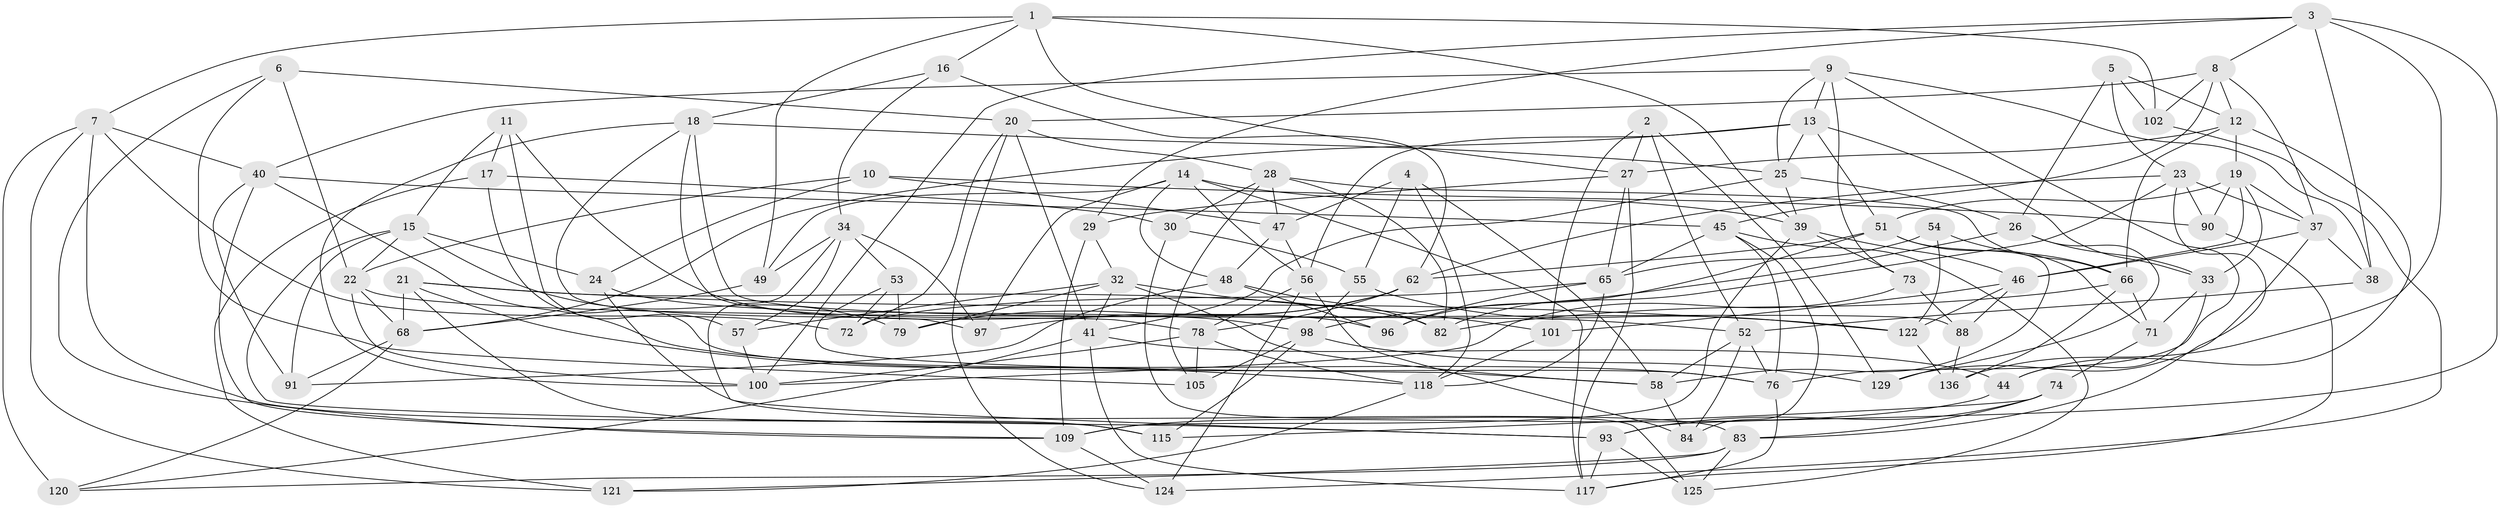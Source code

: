 // original degree distribution, {4: 1.0}
// Generated by graph-tools (version 1.1) at 2025/42/03/06/25 10:42:17]
// undirected, 88 vertices, 221 edges
graph export_dot {
graph [start="1"]
  node [color=gray90,style=filled];
  1 [super="+92"];
  2;
  3 [super="+104"];
  4;
  5;
  6;
  7 [super="+106"];
  8 [super="+31"];
  9 [super="+107"];
  10;
  11;
  12 [super="+94"];
  13 [super="+95"];
  14 [super="+123"];
  15 [super="+80"];
  16;
  17;
  18 [super="+86"];
  19 [super="+70"];
  20 [super="+61"];
  21 [super="+42"];
  22 [super="+63"];
  23 [super="+64"];
  24;
  25 [super="+81"];
  26 [super="+59"];
  27 [super="+130"];
  28 [super="+128"];
  29;
  30;
  32 [super="+36"];
  33 [super="+35"];
  34 [super="+99"];
  37 [super="+75"];
  38;
  39 [super="+113"];
  40 [super="+67"];
  41 [super="+43"];
  44;
  45 [super="+50"];
  46 [super="+85"];
  47 [super="+103"];
  48 [super="+119"];
  49;
  51 [super="+126"];
  52 [super="+60"];
  53;
  54;
  55;
  56 [super="+77"];
  57;
  58 [super="+110"];
  62 [super="+69"];
  65 [super="+87"];
  66 [super="+134"];
  68 [super="+114"];
  71;
  72;
  73;
  74;
  76 [super="+108"];
  78 [super="+132"];
  79;
  82 [super="+89"];
  83 [super="+127"];
  84;
  88;
  90;
  91;
  93 [super="+133"];
  96;
  97;
  98 [super="+111"];
  100 [super="+112"];
  101;
  102;
  105;
  109 [super="+116"];
  115;
  117 [super="+131"];
  118 [super="+135"];
  120;
  121;
  122 [super="+137"];
  124;
  125;
  129;
  136;
  1 -- 27;
  1 -- 16;
  1 -- 102;
  1 -- 49;
  1 -- 39;
  1 -- 7;
  2 -- 129;
  2 -- 101;
  2 -- 52;
  2 -- 27;
  3 -- 8;
  3 -- 29;
  3 -- 93;
  3 -- 136;
  3 -- 100;
  3 -- 38;
  4 -- 55;
  4 -- 47;
  4 -- 118;
  4 -- 58;
  5 -- 26;
  5 -- 23;
  5 -- 102;
  5 -- 12;
  6 -- 20;
  6 -- 109;
  6 -- 22;
  6 -- 105;
  7 -- 115;
  7 -- 72;
  7 -- 40;
  7 -- 121;
  7 -- 120;
  8 -- 20;
  8 -- 45;
  8 -- 102;
  8 -- 37;
  8 -- 12;
  9 -- 25;
  9 -- 38;
  9 -- 73;
  9 -- 13;
  9 -- 40;
  9 -- 76;
  10 -- 47;
  10 -- 90;
  10 -- 24;
  10 -- 22;
  11 -- 57;
  11 -- 96;
  11 -- 17;
  11 -- 15;
  12 -- 44;
  12 -- 19;
  12 -- 66;
  12 -- 27;
  13 -- 33;
  13 -- 56;
  13 -- 68;
  13 -- 51;
  13 -- 25;
  14 -- 117;
  14 -- 48;
  14 -- 56;
  14 -- 49;
  14 -- 97;
  14 -- 39;
  15 -- 24;
  15 -- 91;
  15 -- 79;
  15 -- 93;
  15 -- 22;
  16 -- 18;
  16 -- 62;
  16 -- 34;
  17 -- 121;
  17 -- 76;
  17 -- 30;
  18 -- 97;
  18 -- 78;
  18 -- 100;
  18 -- 25;
  18 -- 88;
  19 -- 51;
  19 -- 33;
  19 -- 90;
  19 -- 37;
  19 -- 46;
  20 -- 124;
  20 -- 72;
  20 -- 28;
  20 -- 41;
  21 -- 115;
  21 -- 118;
  21 -- 82 [weight=2];
  21 -- 68;
  21 -- 122;
  22 -- 68;
  22 -- 100;
  22 -- 52;
  23 -- 82;
  23 -- 90;
  23 -- 37;
  23 -- 62;
  23 -- 83;
  24 -- 83;
  24 -- 98;
  25 -- 26;
  25 -- 39;
  25 -- 41;
  26 -- 33 [weight=2];
  26 -- 129;
  26 -- 98;
  27 -- 117;
  27 -- 29;
  27 -- 65;
  28 -- 105;
  28 -- 30;
  28 -- 66;
  28 -- 82;
  28 -- 47;
  29 -- 32;
  29 -- 109;
  30 -- 55;
  30 -- 125;
  32 -- 79;
  32 -- 58;
  32 -- 57;
  32 -- 101;
  32 -- 41;
  33 -- 44;
  33 -- 71;
  34 -- 93;
  34 -- 49;
  34 -- 57;
  34 -- 97;
  34 -- 53;
  37 -- 129;
  37 -- 38;
  37 -- 46;
  38 -- 52;
  39 -- 73;
  39 -- 46;
  39 -- 109;
  40 -- 45;
  40 -- 91;
  40 -- 109;
  40 -- 76;
  41 -- 120;
  41 -- 44;
  41 -- 117;
  44 -- 109;
  45 -- 65;
  45 -- 125;
  45 -- 84;
  45 -- 76;
  46 -- 101;
  46 -- 88;
  46 -- 122;
  47 -- 48 [weight=2];
  47 -- 56;
  48 -- 96;
  48 -- 91;
  48 -- 82;
  49 -- 68;
  51 -- 96;
  51 -- 71;
  51 -- 62;
  51 -- 58;
  52 -- 84;
  52 -- 76;
  52 -- 58;
  53 -- 72;
  53 -- 79;
  53 -- 58;
  54 -- 65;
  54 -- 122 [weight=2];
  54 -- 66;
  55 -- 122;
  55 -- 98;
  56 -- 84;
  56 -- 124;
  56 -- 78;
  57 -- 100;
  58 -- 84;
  62 -- 97;
  62 -- 79;
  62 -- 78;
  65 -- 72;
  65 -- 96;
  65 -- 118;
  66 -- 71;
  66 -- 136;
  66 -- 82;
  68 -- 91;
  68 -- 120;
  71 -- 74;
  73 -- 100;
  73 -- 88;
  74 -- 115;
  74 -- 93;
  74 -- 83;
  76 -- 117;
  78 -- 100;
  78 -- 105;
  78 -- 118;
  83 -- 120;
  83 -- 125;
  83 -- 121;
  88 -- 136;
  90 -- 117;
  93 -- 117;
  93 -- 125;
  98 -- 105;
  98 -- 129;
  98 -- 115;
  101 -- 118;
  102 -- 124;
  109 -- 124;
  118 -- 121;
  122 -- 136;
}
